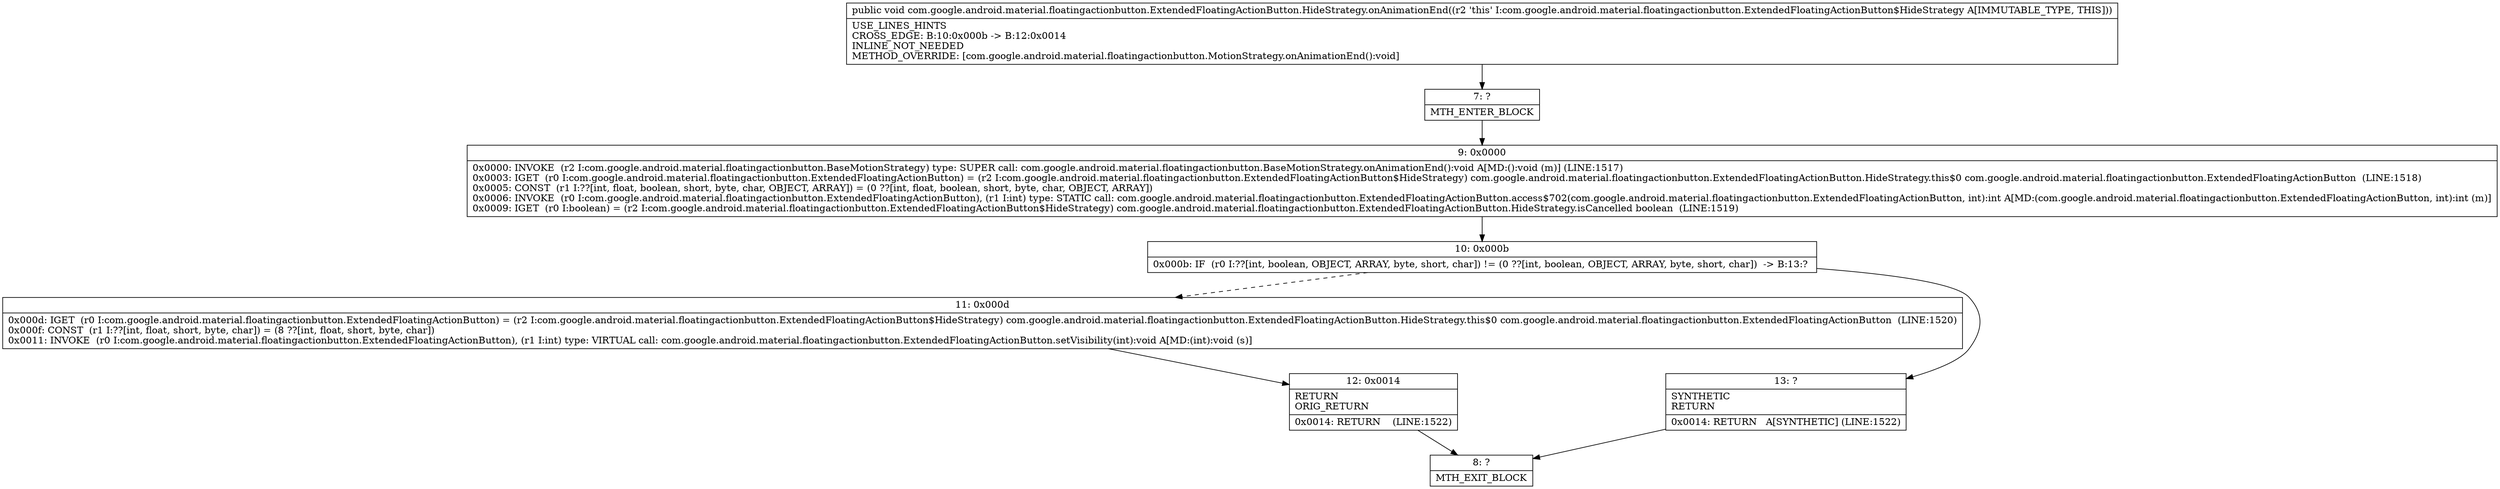 digraph "CFG forcom.google.android.material.floatingactionbutton.ExtendedFloatingActionButton.HideStrategy.onAnimationEnd()V" {
Node_7 [shape=record,label="{7\:\ ?|MTH_ENTER_BLOCK\l}"];
Node_9 [shape=record,label="{9\:\ 0x0000|0x0000: INVOKE  (r2 I:com.google.android.material.floatingactionbutton.BaseMotionStrategy) type: SUPER call: com.google.android.material.floatingactionbutton.BaseMotionStrategy.onAnimationEnd():void A[MD:():void (m)] (LINE:1517)\l0x0003: IGET  (r0 I:com.google.android.material.floatingactionbutton.ExtendedFloatingActionButton) = (r2 I:com.google.android.material.floatingactionbutton.ExtendedFloatingActionButton$HideStrategy) com.google.android.material.floatingactionbutton.ExtendedFloatingActionButton.HideStrategy.this$0 com.google.android.material.floatingactionbutton.ExtendedFloatingActionButton  (LINE:1518)\l0x0005: CONST  (r1 I:??[int, float, boolean, short, byte, char, OBJECT, ARRAY]) = (0 ??[int, float, boolean, short, byte, char, OBJECT, ARRAY]) \l0x0006: INVOKE  (r0 I:com.google.android.material.floatingactionbutton.ExtendedFloatingActionButton), (r1 I:int) type: STATIC call: com.google.android.material.floatingactionbutton.ExtendedFloatingActionButton.access$702(com.google.android.material.floatingactionbutton.ExtendedFloatingActionButton, int):int A[MD:(com.google.android.material.floatingactionbutton.ExtendedFloatingActionButton, int):int (m)]\l0x0009: IGET  (r0 I:boolean) = (r2 I:com.google.android.material.floatingactionbutton.ExtendedFloatingActionButton$HideStrategy) com.google.android.material.floatingactionbutton.ExtendedFloatingActionButton.HideStrategy.isCancelled boolean  (LINE:1519)\l}"];
Node_10 [shape=record,label="{10\:\ 0x000b|0x000b: IF  (r0 I:??[int, boolean, OBJECT, ARRAY, byte, short, char]) != (0 ??[int, boolean, OBJECT, ARRAY, byte, short, char])  \-\> B:13:? \l}"];
Node_11 [shape=record,label="{11\:\ 0x000d|0x000d: IGET  (r0 I:com.google.android.material.floatingactionbutton.ExtendedFloatingActionButton) = (r2 I:com.google.android.material.floatingactionbutton.ExtendedFloatingActionButton$HideStrategy) com.google.android.material.floatingactionbutton.ExtendedFloatingActionButton.HideStrategy.this$0 com.google.android.material.floatingactionbutton.ExtendedFloatingActionButton  (LINE:1520)\l0x000f: CONST  (r1 I:??[int, float, short, byte, char]) = (8 ??[int, float, short, byte, char]) \l0x0011: INVOKE  (r0 I:com.google.android.material.floatingactionbutton.ExtendedFloatingActionButton), (r1 I:int) type: VIRTUAL call: com.google.android.material.floatingactionbutton.ExtendedFloatingActionButton.setVisibility(int):void A[MD:(int):void (s)]\l}"];
Node_12 [shape=record,label="{12\:\ 0x0014|RETURN\lORIG_RETURN\l|0x0014: RETURN    (LINE:1522)\l}"];
Node_8 [shape=record,label="{8\:\ ?|MTH_EXIT_BLOCK\l}"];
Node_13 [shape=record,label="{13\:\ ?|SYNTHETIC\lRETURN\l|0x0014: RETURN   A[SYNTHETIC] (LINE:1522)\l}"];
MethodNode[shape=record,label="{public void com.google.android.material.floatingactionbutton.ExtendedFloatingActionButton.HideStrategy.onAnimationEnd((r2 'this' I:com.google.android.material.floatingactionbutton.ExtendedFloatingActionButton$HideStrategy A[IMMUTABLE_TYPE, THIS]))  | USE_LINES_HINTS\lCROSS_EDGE: B:10:0x000b \-\> B:12:0x0014\lINLINE_NOT_NEEDED\lMETHOD_OVERRIDE: [com.google.android.material.floatingactionbutton.MotionStrategy.onAnimationEnd():void]\l}"];
MethodNode -> Node_7;Node_7 -> Node_9;
Node_9 -> Node_10;
Node_10 -> Node_11[style=dashed];
Node_10 -> Node_13;
Node_11 -> Node_12;
Node_12 -> Node_8;
Node_13 -> Node_8;
}

